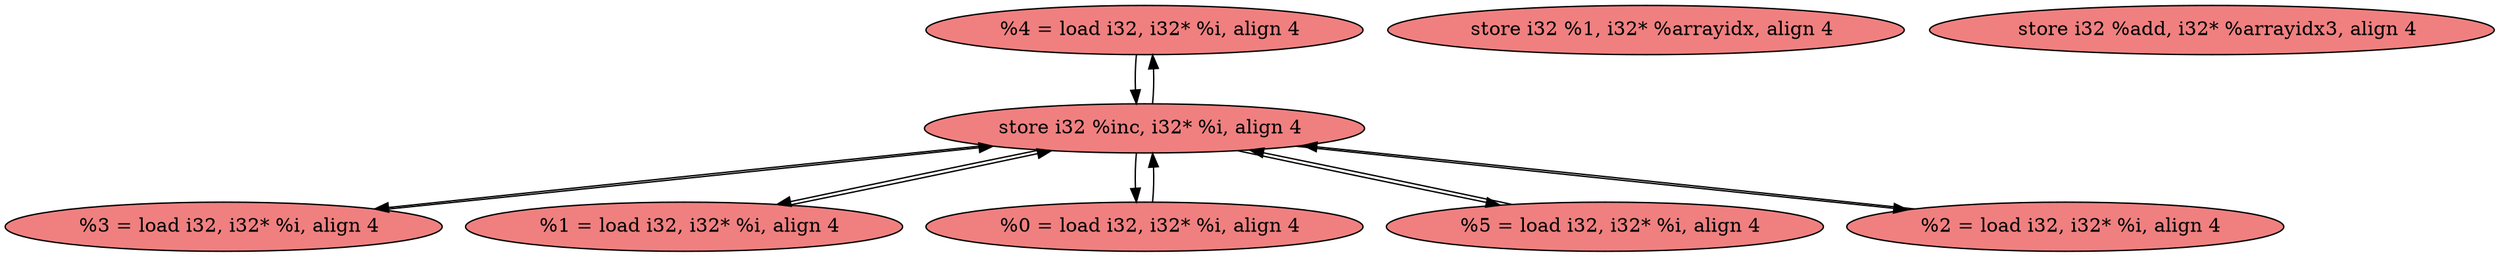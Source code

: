 
digraph G {


node56 [fillcolor=lightcoral,label="  %4 = load i32, i32* %i, align 4",shape=ellipse,style=filled ]
node55 [fillcolor=lightcoral,label="  %3 = load i32, i32* %i, align 4",shape=ellipse,style=filled ]
node54 [fillcolor=lightcoral,label="  store i32 %1, i32* %arrayidx, align 4",shape=ellipse,style=filled ]
node49 [fillcolor=lightcoral,label="  store i32 %add, i32* %arrayidx3, align 4",shape=ellipse,style=filled ]
node48 [fillcolor=lightcoral,label="  store i32 %inc, i32* %i, align 4",shape=ellipse,style=filled ]
node50 [fillcolor=lightcoral,label="  %1 = load i32, i32* %i, align 4",shape=ellipse,style=filled ]
node51 [fillcolor=lightcoral,label="  %0 = load i32, i32* %i, align 4",shape=ellipse,style=filled ]
node52 [fillcolor=lightcoral,label="  %5 = load i32, i32* %i, align 4",shape=ellipse,style=filled ]
node53 [fillcolor=lightcoral,label="  %2 = load i32, i32* %i, align 4",shape=ellipse,style=filled ]

node55->node48 [ ]
node48->node55 [ ]
node48->node52 [ ]
node48->node51 [ ]
node48->node50 [ ]
node48->node53 [ ]
node51->node48 [ ]
node56->node48 [ ]
node48->node56 [ ]
node52->node48 [ ]
node53->node48 [ ]
node50->node48 [ ]


}

